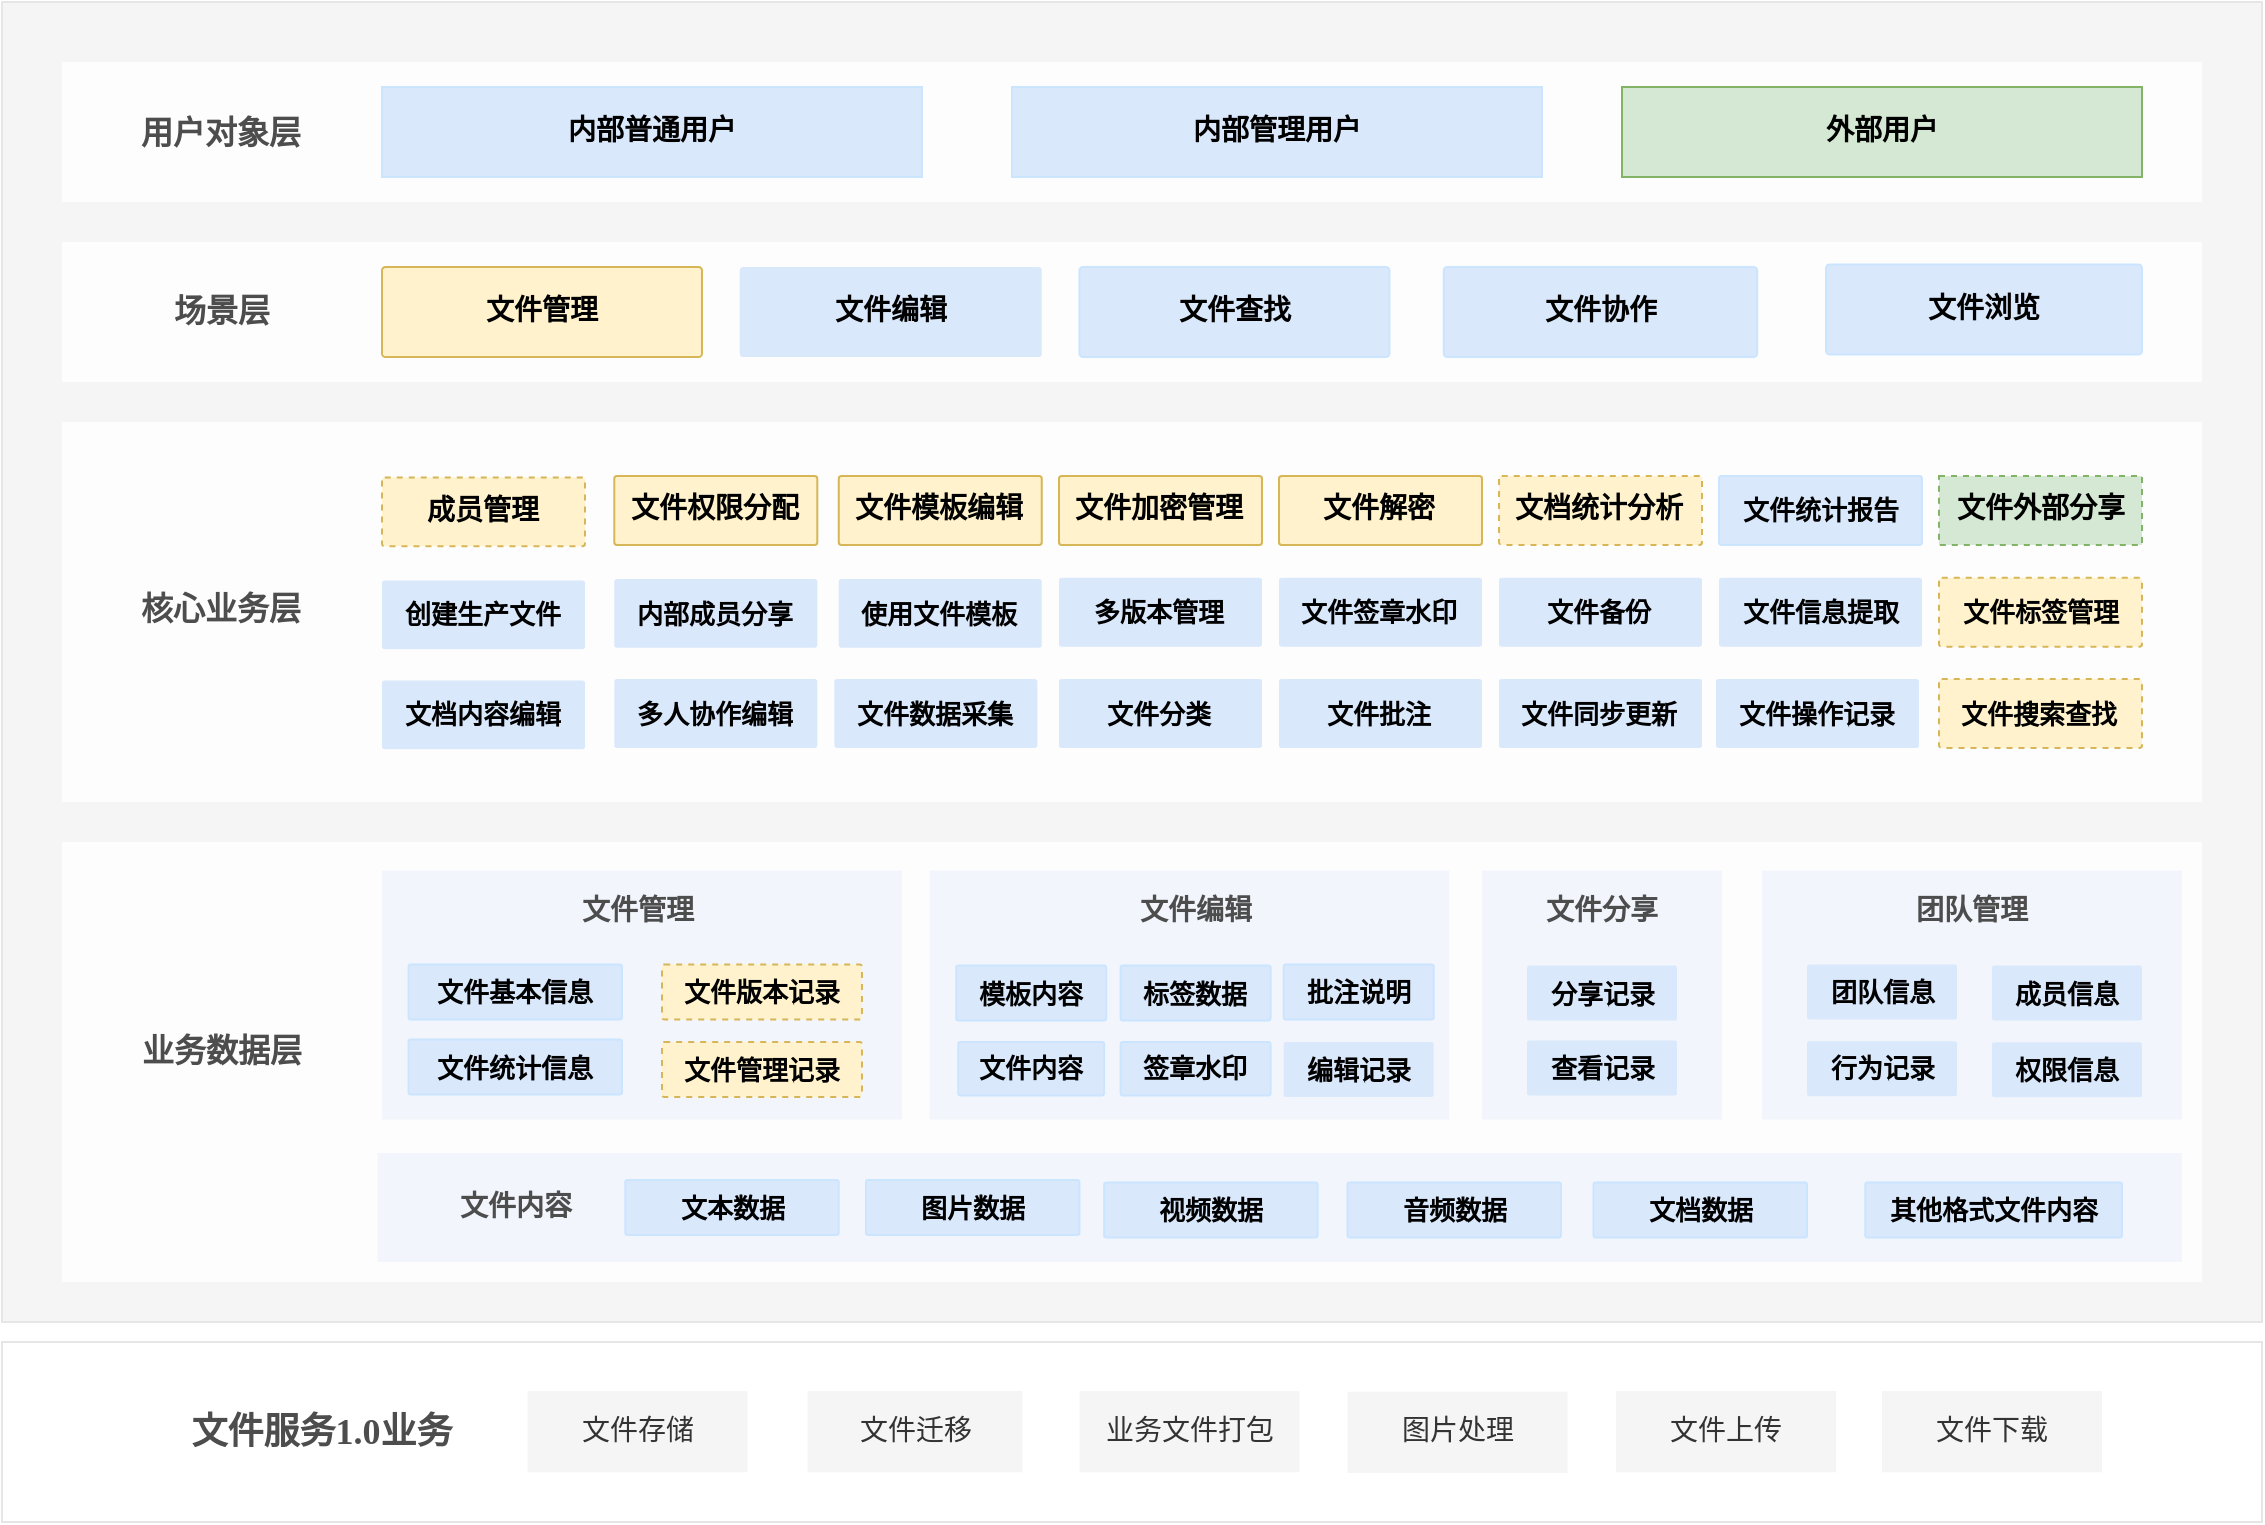 <mxfile version="17.4.6" type="github">
  <diagram id="QMqiZ2GDBsnpyi7WLgiz" name="Page-1">
    <mxGraphModel dx="3134" dy="1091" grid="1" gridSize="10" guides="1" tooltips="1" connect="1" arrows="1" fold="1" page="1" pageScale="1" pageWidth="827" pageHeight="1169" math="0" shadow="0">
      <root>
        <mxCell id="0" />
        <mxCell id="1" parent="0" />
        <mxCell id="o_0oddXOF23FKvagfJal-9" value="" style="rounded=0;whiteSpace=wrap;html=1;fillColor=#f5f5f5;strokeColor=#E6E6E6;gradientDirection=south;sketch=0;fontColor=#333333;fontFamily=阿里巴巴普惠体;" parent="1" vertex="1">
          <mxGeometry x="-320" y="130" width="1130" height="660" as="geometry" />
        </mxCell>
        <mxCell id="ZttovpieoR-79sJcMYOA-3" value="" style="rounded=1;whiteSpace=wrap;html=1;fontSize=14;strokeColor=none;arcSize=0;shadow=0;opacity=80;fontFamily=阿里巴巴普惠体;" parent="1" vertex="1">
          <mxGeometry x="-290" y="160" width="1070" height="70" as="geometry" />
        </mxCell>
        <mxCell id="ZttovpieoR-79sJcMYOA-4" value="用户对象层" style="text;html=1;strokeColor=none;fillColor=none;align=center;verticalAlign=middle;whiteSpace=wrap;rounded=0;fontSize=16;fontStyle=1;fontColor=#4D4D4D;fontFamily=阿里巴巴普惠体;" parent="1" vertex="1">
          <mxGeometry x="-261.61" y="180" width="102.5" height="30" as="geometry" />
        </mxCell>
        <mxCell id="ZttovpieoR-79sJcMYOA-5" value="内部普通用户" style="rounded=1;whiteSpace=wrap;html=1;fontSize=14;arcSize=0;fillColor=#dae8fc;strokeColor=#CCE5FF;fontStyle=1;fontFamily=阿里巴巴普惠体;" parent="1" vertex="1">
          <mxGeometry x="-130" y="172.5" width="270" height="45" as="geometry" />
        </mxCell>
        <mxCell id="ZttovpieoR-79sJcMYOA-6" value="内部管理用户" style="rounded=1;whiteSpace=wrap;html=1;fontSize=14;arcSize=0;fillColor=#dae8fc;strokeColor=#CCE5FF;fontStyle=1;fontFamily=阿里巴巴普惠体;" parent="1" vertex="1">
          <mxGeometry x="185" y="172.5" width="265" height="45" as="geometry" />
        </mxCell>
        <mxCell id="ZttovpieoR-79sJcMYOA-7" value="外部用户" style="rounded=1;whiteSpace=wrap;html=1;fontSize=14;arcSize=0;fillColor=#d5e8d4;strokeColor=#82b366;fontStyle=1;fontFamily=阿里巴巴普惠体;" parent="1" vertex="1">
          <mxGeometry x="490" y="172.5" width="260" height="45" as="geometry" />
        </mxCell>
        <mxCell id="ZttovpieoR-79sJcMYOA-9" value="" style="rounded=1;whiteSpace=wrap;html=1;fontSize=14;strokeColor=none;arcSize=0;shadow=0;opacity=80;fontFamily=阿里巴巴普惠体;" parent="1" vertex="1">
          <mxGeometry x="-290" y="250" width="1070" height="70" as="geometry" />
        </mxCell>
        <mxCell id="ZttovpieoR-79sJcMYOA-10" value="场景层" style="text;html=1;strokeColor=none;fillColor=none;align=center;verticalAlign=middle;whiteSpace=wrap;rounded=0;fontSize=16;fontStyle=1;fontColor=#4D4D4D;fontFamily=阿里巴巴普惠体;" parent="1" vertex="1">
          <mxGeometry x="-250.36" y="268.75" width="80" height="30" as="geometry" />
        </mxCell>
        <mxCell id="ZttovpieoR-79sJcMYOA-11" value="文件查找" style="rounded=1;whiteSpace=wrap;html=1;fontSize=14;fillColor=#dae8fc;strokeColor=#CCE5FF;arcSize=4;fontColor=default;fontStyle=1;fontFamily=阿里巴巴普惠体;" parent="1" vertex="1">
          <mxGeometry x="218.73" y="262.5" width="155" height="45" as="geometry" />
        </mxCell>
        <mxCell id="ZttovpieoR-79sJcMYOA-12" value="文件协作" style="rounded=1;whiteSpace=wrap;html=1;fontSize=14;fillColor=#dae8fc;strokeColor=#CCE5FF;arcSize=4;fontColor=default;fontStyle=1;fontFamily=阿里巴巴普惠体;" parent="1" vertex="1">
          <mxGeometry x="400.87" y="262.5" width="156.75" height="45" as="geometry" />
        </mxCell>
        <mxCell id="ZttovpieoR-79sJcMYOA-16" value="" style="rounded=1;whiteSpace=wrap;html=1;fontSize=14;strokeColor=none;arcSize=0;shadow=0;glass=0;sketch=0;opacity=80;container=0;fontFamily=阿里巴巴普惠体;" parent="1" vertex="1">
          <mxGeometry x="-290" y="340" width="1070" height="190" as="geometry" />
        </mxCell>
        <mxCell id="ZttovpieoR-79sJcMYOA-63" value="" style="rounded=0;whiteSpace=wrap;html=1;fontFamily=阿里巴巴普惠体;fontSize=18;strokeWidth=1;fillColor=#FFFFFF;strokeColor=#E6E6E6;" parent="1" vertex="1">
          <mxGeometry x="-320" y="800" width="1130" height="90" as="geometry" />
        </mxCell>
        <mxCell id="ZttovpieoR-79sJcMYOA-68" value="文件服务1.0业务" style="text;html=1;strokeColor=none;fillColor=none;align=center;verticalAlign=middle;whiteSpace=wrap;rounded=0;fontSize=18;fontStyle=1;fontColor=#4D4D4D;fontFamily=阿里巴巴普惠体;" parent="1" vertex="1">
          <mxGeometry x="-240" y="829.99" width="160" height="30" as="geometry" />
        </mxCell>
        <mxCell id="ZttovpieoR-79sJcMYOA-69" value="文件存储" style="rounded=1;whiteSpace=wrap;html=1;fontSize=14;fillColor=#f5f5f5;fontColor=#333333;strokeColor=none;arcSize=0;fontFamily=阿里巴巴普惠体;" parent="1" vertex="1">
          <mxGeometry x="-57.27" y="824.53" width="110" height="40.62" as="geometry" />
        </mxCell>
        <mxCell id="ZttovpieoR-79sJcMYOA-70" value="文件迁移" style="rounded=1;whiteSpace=wrap;html=1;fontSize=14;fillColor=#f5f5f5;fontColor=#333333;strokeColor=none;arcSize=0;fontFamily=阿里巴巴普惠体;" parent="1" vertex="1">
          <mxGeometry x="82.73" y="824.53" width="107.5" height="40.62" as="geometry" />
        </mxCell>
        <mxCell id="ZttovpieoR-79sJcMYOA-71" value="业务文件打包" style="rounded=1;whiteSpace=wrap;html=1;fontSize=14;fillColor=#f5f5f5;fontColor=#333333;strokeColor=none;arcSize=0;fontFamily=阿里巴巴普惠体;" parent="1" vertex="1">
          <mxGeometry x="218.73" y="824.53" width="110" height="40.62" as="geometry" />
        </mxCell>
        <mxCell id="o_0oddXOF23FKvagfJal-14" value="" style="rounded=1;whiteSpace=wrap;html=1;fontSize=14;strokeColor=none;arcSize=0;shadow=0;labelBackgroundColor=none;sketch=0;opacity=80;fontFamily=阿里巴巴普惠体;" parent="1" vertex="1">
          <mxGeometry x="-290" y="550" width="1070" height="220" as="geometry" />
        </mxCell>
        <mxCell id="o_0oddXOF23FKvagfJal-15" value="业务数据层" style="text;html=1;strokeColor=none;fillColor=none;align=center;verticalAlign=middle;whiteSpace=wrap;rounded=0;fontSize=16;fontColor=#4D4D4D;fontStyle=1;fontFamily=阿里巴巴普惠体;" parent="1" vertex="1">
          <mxGeometry x="-257.24" y="639.25" width="93.75" height="30" as="geometry" />
        </mxCell>
        <mxCell id="o_0oddXOF23FKvagfJal-16" value="" style="rounded=1;whiteSpace=wrap;html=1;fontSize=14;fillColor=#F2F6FC;strokeColor=none;fontColor=#333333;arcSize=0;fontFamily=阿里巴巴普惠体;" parent="1" vertex="1">
          <mxGeometry x="143.85" y="564.25" width="259.77" height="124.5" as="geometry" />
        </mxCell>
        <mxCell id="o_0oddXOF23FKvagfJal-25" value="文件编辑" style="text;html=1;strokeColor=none;fillColor=none;align=center;verticalAlign=middle;whiteSpace=wrap;rounded=0;fontSize=14;horizontal=1;fontStyle=1;fontColor=#4D4D4D;fontFamily=阿里巴巴普惠体;" parent="1" vertex="1">
          <mxGeometry x="241.8" y="570" width="70" height="30" as="geometry" />
        </mxCell>
        <mxCell id="o_0oddXOF23FKvagfJal-26" value="模板内容" style="rounded=1;whiteSpace=wrap;html=1;fontSize=13;fillColor=#dae8fc;strokeColor=#CCE5FF;arcSize=4;fontStyle=1;fontColor=default;fontFamily=阿里巴巴普惠体;" parent="1" vertex="1">
          <mxGeometry x="157.1" y="611.75" width="75" height="27.5" as="geometry" />
        </mxCell>
        <mxCell id="o_0oddXOF23FKvagfJal-27" value="文件内容" style="rounded=1;whiteSpace=wrap;html=1;fontSize=13;fillColor=#dae8fc;strokeColor=#CCE5FF;arcSize=4;fontStyle=1;fontColor=default;fontFamily=阿里巴巴普惠体;" parent="1" vertex="1">
          <mxGeometry x="158.12" y="650" width="72.95" height="26.75" as="geometry" />
        </mxCell>
        <mxCell id="o_0oddXOF23FKvagfJal-28" value="标签数据" style="rounded=1;whiteSpace=wrap;html=1;fontSize=13;fillColor=#dae8fc;strokeColor=#CCE5FF;arcSize=4;fontStyle=1;fontColor=default;fontFamily=阿里巴巴普惠体;" parent="1" vertex="1">
          <mxGeometry x="239.3" y="611.75" width="75" height="27.5" as="geometry" />
        </mxCell>
        <mxCell id="o_0oddXOF23FKvagfJal-29" value="签章水印" style="rounded=1;whiteSpace=wrap;html=1;fontSize=13;fillColor=#dae8fc;strokeColor=#CCE5FF;arcSize=4;fontStyle=1;fontColor=default;fontFamily=阿里巴巴普惠体;" parent="1" vertex="1">
          <mxGeometry x="239.3" y="650" width="75" height="26.75" as="geometry" />
        </mxCell>
        <mxCell id="zai8BUd0Q1AnX0Q9bWB2-1" value="图片处理" style="rounded=1;whiteSpace=wrap;html=1;fontSize=14;fillColor=#f5f5f5;fontColor=#333333;strokeColor=none;arcSize=0;fontFamily=阿里巴巴普惠体;" parent="1" vertex="1">
          <mxGeometry x="352.73" y="824.84" width="110" height="40.62" as="geometry" />
        </mxCell>
        <mxCell id="Q-ltCNPcTRJQ2IzTs-4u-3" value="文件编辑" style="rounded=1;whiteSpace=wrap;html=1;fontSize=14;fillColor=#dae8fc;strokeColor=none;arcSize=4;fontStyle=1;fontFamily=阿里巴巴普惠体;" parent="1" vertex="1">
          <mxGeometry x="48.88" y="262.5" width="151" height="45" as="geometry" />
        </mxCell>
        <mxCell id="Q-ltCNPcTRJQ2IzTs-4u-4" value="文件浏览" style="rounded=1;whiteSpace=wrap;html=1;fontSize=14;arcSize=4;fillColor=#dae8fc;strokeColor=#CCE5FF;fontStyle=1;fontFamily=阿里巴巴普惠体;" parent="1" vertex="1">
          <mxGeometry x="592" y="261.25" width="158" height="45" as="geometry" />
        </mxCell>
        <mxCell id="Q-ltCNPcTRJQ2IzTs-4u-9" value="使用文件模板" style="rounded=1;whiteSpace=wrap;html=1;fontSize=13;fillColor=#dae8fc;strokeColor=none;arcSize=4;fontStyle=1;fontFamily=阿里巴巴普惠体;" parent="1" vertex="1">
          <mxGeometry x="98.382" y="418.497" width="101.499" height="34.412" as="geometry" />
        </mxCell>
        <mxCell id="ZttovpieoR-79sJcMYOA-18" value="文件加密管理" style="rounded=1;whiteSpace=wrap;html=1;fontSize=14;fillColor=#fff2cc;strokeColor=#d6b656;fontColor=default;arcSize=4;fontStyle=1;fontFamily=阿里巴巴普惠体;" parent="1" vertex="1">
          <mxGeometry x="208.498" y="367.039" width="101.499" height="34.412" as="geometry" />
        </mxCell>
        <mxCell id="Q-ltCNPcTRJQ2IzTs-4u-6" value="文件解密" style="rounded=1;whiteSpace=wrap;html=1;fontSize=14;fillColor=#fff2cc;strokeColor=#d6b656;fontColor=default;arcSize=4;fontStyle=1;fontFamily=阿里巴巴普惠体;" parent="1" vertex="1">
          <mxGeometry x="318.499" y="367.039" width="101.499" height="34.412" as="geometry" />
        </mxCell>
        <mxCell id="Q-ltCNPcTRJQ2IzTs-4u-7" value="多版本管理" style="rounded=1;whiteSpace=wrap;html=1;fontSize=13;fillColor=#dae8fc;strokeColor=none;arcSize=4;fontStyle=1;fontFamily=阿里巴巴普惠体;" parent="1" vertex="1">
          <mxGeometry x="208.498" y="417.907" width="101.499" height="34.412" as="geometry" />
        </mxCell>
        <mxCell id="Q-ltCNPcTRJQ2IzTs-4u-8" value="文件签章水印" style="rounded=1;whiteSpace=wrap;html=1;fontSize=13;fillColor=#dae8fc;strokeColor=none;arcSize=4;fontStyle=1;fontFamily=阿里巴巴普惠体;" parent="1" vertex="1">
          <mxGeometry x="318.499" y="417.907" width="101.499" height="34.412" as="geometry" />
        </mxCell>
        <mxCell id="Q-ltCNPcTRJQ2IzTs-4u-10" value="文件模板编辑" style="rounded=1;whiteSpace=wrap;html=1;fontSize=14;fillColor=#fff2cc;strokeColor=#d6b656;fontColor=default;arcSize=4;fontStyle=1;fontFamily=阿里巴巴普惠体;" parent="1" vertex="1">
          <mxGeometry x="98.382" y="367.047" width="101.499" height="34.412" as="geometry" />
        </mxCell>
        <mxCell id="Q-ltCNPcTRJQ2IzTs-4u-11" value="内部成员分享" style="rounded=1;whiteSpace=wrap;html=1;fontSize=13;fillColor=#dae8fc;strokeColor=none;arcSize=4;fontStyle=1;fontFamily=阿里巴巴普惠体;" parent="1" vertex="1">
          <mxGeometry x="-13.853" y="418.497" width="101.499" height="34.412" as="geometry" />
        </mxCell>
        <mxCell id="Q-ltCNPcTRJQ2IzTs-4u-12" value="文件权限分配" style="rounded=1;whiteSpace=wrap;html=1;fontSize=14;fillColor=#fff2cc;strokeColor=#d6b656;fontColor=default;arcSize=4;fontStyle=1;fontFamily=阿里巴巴普惠体;" parent="1" vertex="1">
          <mxGeometry x="-13.853" y="367.043" width="101.499" height="34.412" as="geometry" />
        </mxCell>
        <mxCell id="ZttovpieoR-79sJcMYOA-17" value="核心业务层" style="text;html=1;strokeColor=none;fillColor=none;align=center;verticalAlign=middle;whiteSpace=wrap;rounded=0;fontSize=16;fontColor=#4D4D4D;fontStyle=1;fontFamily=阿里巴巴普惠体;" parent="1" vertex="1">
          <mxGeometry x="-259.997" y="417.91" width="99.265" height="30" as="geometry" />
        </mxCell>
        <mxCell id="Q-ltCNPcTRJQ2IzTs-4u-28" value="文档统计分析" style="rounded=1;whiteSpace=wrap;html=1;fontSize=14;fillColor=#fff2cc;strokeColor=#d6b656;fontColor=default;arcSize=4;fontStyle=1;dashed=1;fontFamily=阿里巴巴普惠体;" parent="1" vertex="1">
          <mxGeometry x="428.499" y="367.039" width="101.499" height="34.412" as="geometry" />
        </mxCell>
        <mxCell id="Q-ltCNPcTRJQ2IzTs-4u-29" value="文件备份" style="rounded=1;whiteSpace=wrap;html=1;fontSize=13;fillColor=#dae8fc;strokeColor=none;arcSize=4;fontStyle=1;dashed=1;fontFamily=阿里巴巴普惠体;" parent="1" vertex="1">
          <mxGeometry x="428.499" y="417.909" width="101.499" height="34.412" as="geometry" />
        </mxCell>
        <mxCell id="Q-ltCNPcTRJQ2IzTs-4u-45" value="文件统计报告" style="rounded=1;whiteSpace=wrap;html=1;fontSize=13;fillColor=#dae8fc;strokeColor=#CCE5FF;fontColor=default;arcSize=4;fontStyle=1;fontFamily=阿里巴巴普惠体;" parent="1" vertex="1">
          <mxGeometry x="538.5" y="367.039" width="101.499" height="34.412" as="geometry" />
        </mxCell>
        <mxCell id="Q-ltCNPcTRJQ2IzTs-4u-59" value="文件信息提取" style="rounded=1;whiteSpace=wrap;html=1;fontSize=13;fillColor=#dae8fc;strokeColor=none;arcSize=4;fontStyle=1;fontFamily=阿里巴巴普惠体;" parent="1" vertex="1">
          <mxGeometry x="538.5" y="417.909" width="101.499" height="34.412" as="geometry" />
        </mxCell>
        <mxCell id="Q-ltCNPcTRJQ2IzTs-4u-62" value="文件外部分享" style="rounded=1;whiteSpace=wrap;html=1;fontSize=14;fillColor=#d5e8d4;strokeColor=#82b366;fontColor=default;arcSize=0;fontStyle=1;dashed=1;fontFamily=阿里巴巴普惠体;" parent="1" vertex="1">
          <mxGeometry x="648.5" y="367.049" width="101.499" height="34.412" as="geometry" />
        </mxCell>
        <mxCell id="Q-ltCNPcTRJQ2IzTs-4u-63" value="文件分类" style="rounded=1;whiteSpace=wrap;html=1;fontSize=13;fillColor=#dae8fc;strokeColor=none;arcSize=4;fontStyle=1;dashed=1;fontFamily=阿里巴巴普惠体;" parent="1" vertex="1">
          <mxGeometry x="208.498" y="468.557" width="101.499" height="34.412" as="geometry" />
        </mxCell>
        <mxCell id="Q-ltCNPcTRJQ2IzTs-4u-64" value="文件批注" style="rounded=1;whiteSpace=wrap;html=1;fontSize=13;fillColor=#dae8fc;strokeColor=none;arcSize=4;fontStyle=1;dashed=1;fontFamily=阿里巴巴普惠体;" parent="1" vertex="1">
          <mxGeometry x="318.498" y="468.557" width="101.499" height="34.412" as="geometry" />
        </mxCell>
        <mxCell id="Q-ltCNPcTRJQ2IzTs-4u-65" value="多人协作编辑" style="rounded=1;whiteSpace=wrap;html=1;fontSize=13;fillColor=#dae8fc;strokeColor=none;arcSize=4;fontStyle=1;dashed=1;fontFamily=阿里巴巴普惠体;" parent="1" vertex="1">
          <mxGeometry x="-13.852" y="468.557" width="101.499" height="34.412" as="geometry" />
        </mxCell>
        <mxCell id="Q-ltCNPcTRJQ2IzTs-4u-66" value="文件数据采集" style="rounded=1;whiteSpace=wrap;html=1;fontSize=13;fillColor=#dae8fc;strokeColor=none;arcSize=4;fontStyle=1;dashed=1;fontFamily=阿里巴巴普惠体;" parent="1" vertex="1">
          <mxGeometry x="96.148" y="468.557" width="101.499" height="34.412" as="geometry" />
        </mxCell>
        <mxCell id="Q-ltCNPcTRJQ2IzTs-4u-67" value="文件同步更新" style="rounded=1;whiteSpace=wrap;html=1;fontSize=13;fillColor=#dae8fc;strokeColor=none;arcSize=4;fontStyle=1;dashed=1;fontFamily=阿里巴巴普惠体;" parent="1" vertex="1">
          <mxGeometry x="428.498" y="468.557" width="101.499" height="34.412" as="geometry" />
        </mxCell>
        <mxCell id="Q-ltCNPcTRJQ2IzTs-4u-68" value="文件操作记录" style="rounded=1;whiteSpace=wrap;html=1;fontSize=13;fillColor=#dae8fc;strokeColor=none;arcSize=4;fontStyle=1;dashed=1;fontFamily=阿里巴巴普惠体;" parent="1" vertex="1">
          <mxGeometry x="536.998" y="468.557" width="101.499" height="34.412" as="geometry" />
        </mxCell>
        <mxCell id="Q-ltCNPcTRJQ2IzTs-4u-69" value="文件搜索查找" style="rounded=1;whiteSpace=wrap;html=1;fontSize=13;fillColor=#fff2cc;strokeColor=#d6b656;fontColor=default;arcSize=4;fontStyle=1;dashed=1;fontFamily=阿里巴巴普惠体;" parent="1" vertex="1">
          <mxGeometry x="648.498" y="468.557" width="101.499" height="34.412" as="geometry" />
        </mxCell>
        <mxCell id="Q-ltCNPcTRJQ2IzTs-4u-70" value="文件标签管理" style="rounded=1;whiteSpace=wrap;html=1;fontSize=13;fillColor=#fff2cc;strokeColor=#d6b656;fontColor=default;arcSize=4;fontStyle=1;dashed=1;fontFamily=阿里巴巴普惠体;" parent="1" vertex="1">
          <mxGeometry x="648.5" y="417.909" width="101.499" height="34.412" as="geometry" />
        </mxCell>
        <mxCell id="Q-ltCNPcTRJQ2IzTs-4u-71" value="" style="rounded=1;whiteSpace=wrap;html=1;fontSize=14;fillColor=#F2F6FC;strokeColor=none;fontColor=#333333;arcSize=0;fontFamily=阿里巴巴普惠体;" parent="1" vertex="1">
          <mxGeometry x="-130" y="564.25" width="260" height="124.5" as="geometry" />
        </mxCell>
        <mxCell id="Q-ltCNPcTRJQ2IzTs-4u-72" value="文件管理" style="text;html=1;strokeColor=none;fillColor=none;align=center;verticalAlign=middle;whiteSpace=wrap;rounded=0;fontSize=14;horizontal=1;fontStyle=1;fontColor=#4D4D4D;fontFamily=阿里巴巴普惠体;" parent="1" vertex="1">
          <mxGeometry x="-37.27" y="570" width="70" height="30" as="geometry" />
        </mxCell>
        <mxCell id="Q-ltCNPcTRJQ2IzTs-4u-74" value="文件管理记录" style="rounded=1;whiteSpace=wrap;html=1;fontSize=13;fillColor=#fff2cc;strokeColor=#d6b656;fontStyle=1;arcSize=4;fontColor=default;dashed=1;fontFamily=阿里巴巴普惠体;" parent="1" vertex="1">
          <mxGeometry x="10" y="650" width="100" height="27.5" as="geometry" />
        </mxCell>
        <mxCell id="Q-ltCNPcTRJQ2IzTs-4u-75" value="文件版本记录" style="rounded=1;whiteSpace=wrap;html=1;fontSize=13;fillColor=#fff2cc;strokeColor=#d6b656;fontStyle=1;arcSize=4;fontColor=default;dashed=1;fontFamily=阿里巴巴普惠体;" parent="1" vertex="1">
          <mxGeometry x="10" y="611.25" width="100" height="27.5" as="geometry" />
        </mxCell>
        <mxCell id="Q-ltCNPcTRJQ2IzTs-4u-78" value="批注说明" style="rounded=1;whiteSpace=wrap;html=1;fontSize=13;fillColor=#dae8fc;strokeColor=#CCE5FF;arcSize=4;fontStyle=1;fontColor=default;fontFamily=阿里巴巴普惠体;" parent="1" vertex="1">
          <mxGeometry x="320.85" y="611.25" width="75" height="27.5" as="geometry" />
        </mxCell>
        <mxCell id="Q-ltCNPcTRJQ2IzTs-4u-79" value="编辑记录" style="rounded=1;whiteSpace=wrap;html=1;fontSize=13;fillColor=#dae8fc;strokeColor=none;arcSize=4;fontStyle=1;dashed=1;fontFamily=阿里巴巴普惠体;" parent="1" vertex="1">
          <mxGeometry x="320.85" y="650" width="75" height="27.5" as="geometry" />
        </mxCell>
        <mxCell id="Q-ltCNPcTRJQ2IzTs-4u-81" value="" style="rounded=1;whiteSpace=wrap;html=1;fontSize=14;fillColor=#F2F6FC;strokeColor=none;fontColor=#333333;arcSize=0;fontFamily=阿里巴巴普惠体;" parent="1" vertex="1">
          <mxGeometry x="420" y="564.25" width="120" height="124.5" as="geometry" />
        </mxCell>
        <mxCell id="Q-ltCNPcTRJQ2IzTs-4u-82" value="文件分享" style="text;html=1;strokeColor=none;fillColor=none;align=center;verticalAlign=middle;whiteSpace=wrap;rounded=0;fontSize=14;horizontal=1;fontStyle=1;fontColor=#4D4D4D;fontFamily=阿里巴巴普惠体;" parent="1" vertex="1">
          <mxGeometry x="445" y="570" width="70" height="30" as="geometry" />
        </mxCell>
        <mxCell id="Q-ltCNPcTRJQ2IzTs-4u-85" value="分享记录" style="rounded=1;whiteSpace=wrap;html=1;fontSize=13;fillColor=#dae8fc;strokeColor=none;arcSize=4;fontStyle=1;dashed=1;fontFamily=阿里巴巴普惠体;" parent="1" vertex="1">
          <mxGeometry x="442.5" y="611.75" width="75" height="27.5" as="geometry" />
        </mxCell>
        <mxCell id="Q-ltCNPcTRJQ2IzTs-4u-86" value="查看记录" style="rounded=1;whiteSpace=wrap;html=1;fontSize=13;fillColor=#dae8fc;strokeColor=none;arcSize=4;fontStyle=1;dashed=1;fontFamily=阿里巴巴普惠体;" parent="1" vertex="1">
          <mxGeometry x="442.5" y="649.25" width="75" height="27.5" as="geometry" />
        </mxCell>
        <mxCell id="Q-ltCNPcTRJQ2IzTs-4u-90" value="文件上传" style="rounded=1;whiteSpace=wrap;html=1;fontSize=14;fillColor=#f5f5f5;fontColor=#333333;strokeColor=none;arcSize=0;fontFamily=阿里巴巴普惠体;" parent="1" vertex="1">
          <mxGeometry x="487" y="824.53" width="110" height="40.62" as="geometry" />
        </mxCell>
        <mxCell id="Q-ltCNPcTRJQ2IzTs-4u-91" value="文件下载" style="rounded=1;whiteSpace=wrap;html=1;fontSize=14;fillColor=#f5f5f5;fontColor=#333333;strokeColor=none;arcSize=0;fontFamily=阿里巴巴普惠体;" parent="1" vertex="1">
          <mxGeometry x="620" y="824.53" width="110" height="40.62" as="geometry" />
        </mxCell>
        <mxCell id="MdFNAgGWL3GxQWSpr4tQ-1" value="创建生产文件" style="rounded=1;whiteSpace=wrap;html=1;fontSize=13;fillColor=#dae8fc;strokeColor=none;arcSize=4;fontStyle=1;dashed=1;fontFamily=阿里巴巴普惠体;" parent="1" vertex="1">
          <mxGeometry x="-130.003" y="419.197" width="101.499" height="34.412" as="geometry" />
        </mxCell>
        <mxCell id="MdFNAgGWL3GxQWSpr4tQ-2" value="成员管理" style="rounded=1;whiteSpace=wrap;html=1;fontSize=14;fillColor=#fff2cc;strokeColor=#d6b656;arcSize=4;fontStyle=1;dashed=1;fontFamily=阿里巴巴普惠体;" parent="1" vertex="1">
          <mxGeometry x="-130.003" y="367.743" width="101.499" height="34.412" as="geometry" />
        </mxCell>
        <mxCell id="MdFNAgGWL3GxQWSpr4tQ-3" value="文档内容编辑" style="rounded=1;whiteSpace=wrap;html=1;fontSize=13;fillColor=#dae8fc;strokeColor=none;arcSize=4;fontStyle=1;dashed=1;fontFamily=阿里巴巴普惠体;" parent="1" vertex="1">
          <mxGeometry x="-130.002" y="469.257" width="101.499" height="34.412" as="geometry" />
        </mxCell>
        <mxCell id="MdFNAgGWL3GxQWSpr4tQ-4" value="文件基本信息" style="rounded=1;whiteSpace=wrap;html=1;fontSize=13;fillColor=#dae8fc;strokeColor=#CCE5FF;fontStyle=1;arcSize=4;fontFamily=阿里巴巴普惠体;" parent="1" vertex="1">
          <mxGeometry x="-116.75" y="611.25" width="106.75" height="27.5" as="geometry" />
        </mxCell>
        <mxCell id="MdFNAgGWL3GxQWSpr4tQ-5" value="文件统计信息" style="rounded=1;whiteSpace=wrap;html=1;fontSize=13;fillColor=#dae8fc;strokeColor=#CCE5FF;fontStyle=1;arcSize=4;fontFamily=阿里巴巴普惠体;" parent="1" vertex="1">
          <mxGeometry x="-116.75" y="648.75" width="106.75" height="27.5" as="geometry" />
        </mxCell>
        <mxCell id="MdFNAgGWL3GxQWSpr4tQ-6" value="文件管理" style="rounded=1;whiteSpace=wrap;html=1;fontSize=14;fillColor=#fff2cc;strokeColor=#d6b656;arcSize=4;fontStyle=1;fontFamily=阿里巴巴普惠体;" parent="1" vertex="1">
          <mxGeometry x="-130" y="262.5" width="160" height="45" as="geometry" />
        </mxCell>
        <mxCell id="fZoqwSNH0uX-mrpQ0LSl-6" value="" style="rounded=1;whiteSpace=wrap;html=1;fontSize=14;fillColor=#F2F6FC;strokeColor=none;fontColor=#333333;arcSize=0;fontFamily=阿里巴巴普惠体;" vertex="1" parent="1">
          <mxGeometry x="560" y="564.25" width="210" height="124.5" as="geometry" />
        </mxCell>
        <mxCell id="fZoqwSNH0uX-mrpQ0LSl-7" value="团队管理" style="text;html=1;strokeColor=none;fillColor=none;align=center;verticalAlign=middle;whiteSpace=wrap;rounded=0;fontSize=14;horizontal=1;fontStyle=1;fontColor=#4D4D4D;fontFamily=阿里巴巴普惠体;" vertex="1" parent="1">
          <mxGeometry x="630" y="570" width="70" height="30" as="geometry" />
        </mxCell>
        <mxCell id="fZoqwSNH0uX-mrpQ0LSl-8" value="团队信息" style="rounded=1;whiteSpace=wrap;html=1;fontSize=13;fillColor=#dae8fc;strokeColor=none;arcSize=4;fontStyle=1;dashed=1;fontFamily=阿里巴巴普惠体;" vertex="1" parent="1">
          <mxGeometry x="582.5" y="611.25" width="75" height="27.5" as="geometry" />
        </mxCell>
        <mxCell id="fZoqwSNH0uX-mrpQ0LSl-9" value="行为记录" style="rounded=1;whiteSpace=wrap;html=1;fontSize=13;fillColor=#dae8fc;strokeColor=none;arcSize=4;fontStyle=1;dashed=1;fontFamily=阿里巴巴普惠体;" vertex="1" parent="1">
          <mxGeometry x="582.5" y="649.63" width="75" height="27.5" as="geometry" />
        </mxCell>
        <mxCell id="fZoqwSNH0uX-mrpQ0LSl-10" value="成员信息" style="rounded=1;whiteSpace=wrap;html=1;fontSize=13;fillColor=#dae8fc;strokeColor=none;arcSize=4;fontStyle=1;dashed=1;fontFamily=阿里巴巴普惠体;" vertex="1" parent="1">
          <mxGeometry x="675" y="611.75" width="75" height="27.5" as="geometry" />
        </mxCell>
        <mxCell id="fZoqwSNH0uX-mrpQ0LSl-11" value="权限信息" style="rounded=1;whiteSpace=wrap;html=1;fontSize=13;fillColor=#dae8fc;strokeColor=none;arcSize=4;fontStyle=1;dashed=1;fontFamily=阿里巴巴普惠体;" vertex="1" parent="1">
          <mxGeometry x="675" y="650.13" width="75" height="27.5" as="geometry" />
        </mxCell>
        <mxCell id="fZoqwSNH0uX-mrpQ0LSl-13" value="" style="rounded=1;whiteSpace=wrap;html=1;fontSize=14;fillColor=#F2F6FC;strokeColor=none;fontColor=#333333;arcSize=0;fontFamily=阿里巴巴普惠体;" vertex="1" parent="1">
          <mxGeometry x="-132.27" y="705.49" width="902.27" height="54.51" as="geometry" />
        </mxCell>
        <mxCell id="fZoqwSNH0uX-mrpQ0LSl-14" value="文件内容" style="text;html=1;strokeColor=none;fillColor=none;align=center;verticalAlign=middle;whiteSpace=wrap;rounded=0;fontSize=14;horizontal=1;fontStyle=1;fontColor=#4D4D4D;fontFamily=阿里巴巴普惠体;" vertex="1" parent="1">
          <mxGeometry x="-98.38" y="717.74" width="70" height="30" as="geometry" />
        </mxCell>
        <mxCell id="fZoqwSNH0uX-mrpQ0LSl-15" value="文本数据" style="rounded=1;whiteSpace=wrap;html=1;fontSize=13;fillColor=#dae8fc;strokeColor=#CCE5FF;fontStyle=1;arcSize=4;fontFamily=阿里巴巴普惠体;" vertex="1" parent="1">
          <mxGeometry x="-8.37" y="718.99" width="106.75" height="27.5" as="geometry" />
        </mxCell>
        <mxCell id="fZoqwSNH0uX-mrpQ0LSl-16" value="图片数据&lt;span style=&quot;color: rgba(0 , 0 , 0 , 0) ; font-family: monospace ; font-size: 0px ; font-weight: 400&quot;&gt;%3CmxGraphModel%3E%3Croot%3E%3CmxCell%20id%3D%220%22%2F%3E%3CmxCell%20id%3D%221%22%20parent%3D%220%22%2F%3E%3CmxCell%20id%3D%222%22%20value%3D%22%E6%96%87%E6%9C%AC%E6%95%B0%E6%8D%AE%22%20style%3D%22rounded%3D1%3BwhiteSpace%3Dwrap%3Bhtml%3D1%3BfontSize%3D13%3BfillColor%3D%23dae8fc%3BstrokeColor%3D%23CCE5FF%3BfontStyle%3D1%3BarcSize%3D4%3BfontFamily%3D%E9%98%BF%E9%87%8C%E5%B7%B4%E5%B7%B4%E6%99%AE%E6%83%A0%E4%BD%93%3B%22%20vertex%3D%221%22%20parent%3D%221%22%3E%3CmxGeometry%20x%3D%22-8.37%22%20y%3D%22718.99%22%20width%3D%22106.75%22%20height%3D%2227.5%22%20as%3D%22geometry%22%2F%3E%3C%2FmxCell%3E%3C%2Froot%3E%3C%2FmxGraphModel%3E&lt;/span&gt;" style="rounded=1;whiteSpace=wrap;html=1;fontSize=13;fillColor=#dae8fc;strokeColor=#CCE5FF;fontStyle=1;arcSize=4;fontFamily=阿里巴巴普惠体;" vertex="1" parent="1">
          <mxGeometry x="111.98" y="718.99" width="106.75" height="27.5" as="geometry" />
        </mxCell>
        <mxCell id="fZoqwSNH0uX-mrpQ0LSl-17" value="视频数据" style="rounded=1;whiteSpace=wrap;html=1;fontSize=13;fillColor=#dae8fc;strokeColor=#CCE5FF;fontStyle=1;arcSize=4;fontFamily=阿里巴巴普惠体;" vertex="1" parent="1">
          <mxGeometry x="231.07" y="720.24" width="106.75" height="27.5" as="geometry" />
        </mxCell>
        <mxCell id="fZoqwSNH0uX-mrpQ0LSl-18" value="音频数据" style="rounded=1;whiteSpace=wrap;html=1;fontSize=13;fillColor=#dae8fc;strokeColor=#CCE5FF;fontStyle=1;arcSize=4;fontFamily=阿里巴巴普惠体;" vertex="1" parent="1">
          <mxGeometry x="352.73" y="720.24" width="106.75" height="27.5" as="geometry" />
        </mxCell>
        <mxCell id="fZoqwSNH0uX-mrpQ0LSl-19" value="文档数据" style="rounded=1;whiteSpace=wrap;html=1;fontSize=13;fillColor=#dae8fc;strokeColor=#CCE5FF;fontStyle=1;arcSize=4;fontFamily=阿里巴巴普惠体;" vertex="1" parent="1">
          <mxGeometry x="475.75" y="720.24" width="106.75" height="27.5" as="geometry" />
        </mxCell>
        <mxCell id="fZoqwSNH0uX-mrpQ0LSl-20" value="其他格式文件内容" style="rounded=1;whiteSpace=wrap;html=1;fontSize=13;fillColor=#dae8fc;strokeColor=#CCE5FF;fontStyle=1;arcSize=4;fontFamily=阿里巴巴普惠体;" vertex="1" parent="1">
          <mxGeometry x="611.62" y="720.24" width="128.38" height="27.5" as="geometry" />
        </mxCell>
      </root>
    </mxGraphModel>
  </diagram>
</mxfile>
